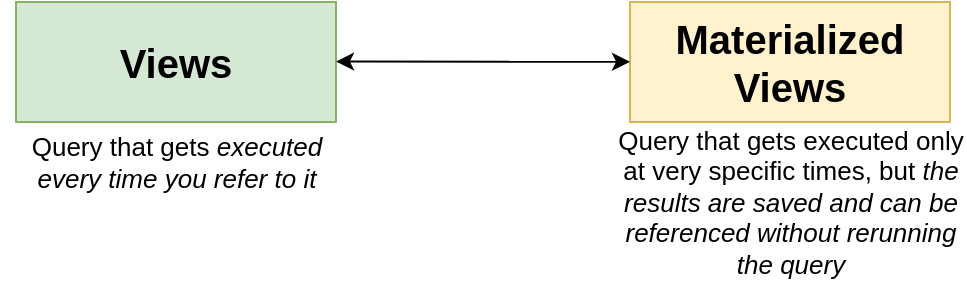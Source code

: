 <mxfile version="13.3.7" type="device" pages="6"><diagram name="05 - what" id="6rGc1XS0m3XPnQZflomw"><mxGraphModel dx="501" dy="309" grid="1" gridSize="10" guides="1" tooltips="1" connect="1" arrows="1" fold="1" page="1" pageScale="1" pageWidth="1920" pageHeight="1200" math="0" shadow="0"><root><mxCell id="991VbimX97EzqU-hMIXf-0"/><mxCell id="991VbimX97EzqU-hMIXf-1" parent="991VbimX97EzqU-hMIXf-0"/><mxCell id="991VbimX97EzqU-hMIXf-4" value="&lt;b style=&quot;font-size: 20px;&quot;&gt;Views&lt;/b&gt;" style="rounded=0;whiteSpace=wrap;html=1;fontSize=20;fillColor=#d5e8d4;strokeColor=#82b366;" vertex="1" parent="991VbimX97EzqU-hMIXf-1"><mxGeometry x="540" y="450" width="160" height="60" as="geometry"/></mxCell><mxCell id="991VbimX97EzqU-hMIXf-5" value="&lt;b style=&quot;font-size: 20px;&quot;&gt;Materialized Views&lt;/b&gt;" style="rounded=0;whiteSpace=wrap;html=1;fontSize=20;fillColor=#fff2cc;strokeColor=#d6b656;" vertex="1" parent="991VbimX97EzqU-hMIXf-1"><mxGeometry x="847" y="450" width="160" height="60" as="geometry"/></mxCell><mxCell id="991VbimX97EzqU-hMIXf-7" value="" style="endArrow=classic;startArrow=classic;html=1;strokeWidth=1;fontSize=16;" edge="1" parent="991VbimX97EzqU-hMIXf-1" target="991VbimX97EzqU-hMIXf-5"><mxGeometry width="50" height="50" relative="1" as="geometry"><mxPoint x="700" y="479.76" as="sourcePoint"/><mxPoint x="790" y="479.76" as="targetPoint"/></mxGeometry></mxCell><mxCell id="991VbimX97EzqU-hMIXf-14" value="Query that gets &lt;i&gt;executed every time you refer to it&lt;/i&gt;" style="text;html=1;strokeColor=none;fillColor=none;align=center;verticalAlign=middle;whiteSpace=wrap;rounded=0;fontSize=13;fontStyle=0" vertex="1" parent="991VbimX97EzqU-hMIXf-1"><mxGeometry x="532.5" y="510" width="175" height="40" as="geometry"/></mxCell><mxCell id="991VbimX97EzqU-hMIXf-15" value="Query that gets executed only at very specific times, but&amp;nbsp;&lt;i&gt;the results are saved and can be referenced without rerunning the query&lt;/i&gt;" style="text;html=1;strokeColor=none;fillColor=none;align=center;verticalAlign=middle;whiteSpace=wrap;rounded=0;fontSize=13;" vertex="1" parent="991VbimX97EzqU-hMIXf-1"><mxGeometry x="839.5" y="530" width="175" height="40" as="geometry"/></mxCell></root></mxGraphModel></diagram><diagram id="PIqyjk14w6w0gLV47laI" name="04 - mat"><mxGraphModel dx="601" dy="370" grid="1" gridSize="10" guides="1" tooltips="1" connect="1" arrows="1" fold="1" page="1" pageScale="1" pageWidth="1920" pageHeight="1200" math="0" shadow="0"><root><mxCell id="QwetkbCotk0zrpTtGPu2-0"/><mxCell id="QwetkbCotk0zrpTtGPu2-1" parent="QwetkbCotk0zrpTtGPu2-0"/><mxCell id="QwetkbCotk0zrpTtGPu2-2" value="&lt;b&gt;Simple&lt;/b&gt; Common Table Expression" style="rounded=0;whiteSpace=wrap;html=1;fontSize=16;fillColor=#d5e8d4;strokeColor=#82b366;" vertex="1" parent="QwetkbCotk0zrpTtGPu2-1"><mxGeometry x="540" y="270" width="160" height="60" as="geometry"/></mxCell><mxCell id="QwetkbCotk0zrpTtGPu2-4" value="&lt;b&gt;Recursive&lt;/b&gt; Common Table Expression" style="rounded=0;whiteSpace=wrap;html=1;fontSize=16;fillColor=#fff2cc;strokeColor=#d6b656;" vertex="1" parent="QwetkbCotk0zrpTtGPu2-1"><mxGeometry x="890" y="270" width="160" height="60" as="geometry"/></mxCell><mxCell id="QwetkbCotk0zrpTtGPu2-5" value="&lt;b&gt;Views&lt;/b&gt;" style="rounded=0;whiteSpace=wrap;html=1;fontSize=16;fillColor=#d5e8d4;strokeColor=#82b366;" vertex="1" parent="QwetkbCotk0zrpTtGPu2-1"><mxGeometry x="540" y="450" width="160" height="60" as="geometry"/></mxCell><mxCell id="QwetkbCotk0zrpTtGPu2-6" value="&lt;b&gt;Materialized Views&lt;/b&gt;" style="rounded=0;whiteSpace=wrap;html=1;fontSize=16;fillColor=#fff2cc;strokeColor=#d6b656;" vertex="1" parent="QwetkbCotk0zrpTtGPu2-1"><mxGeometry x="890" y="450" width="160" height="60" as="geometry"/></mxCell><mxCell id="QwetkbCotk0zrpTtGPu2-7" value="" style="endArrow=classic;startArrow=classic;html=1;strokeWidth=1;fontSize=16;entryX=0;entryY=0.5;entryDx=0;entryDy=0;" edge="1" parent="QwetkbCotk0zrpTtGPu2-1" target="QwetkbCotk0zrpTtGPu2-4"><mxGeometry width="50" height="50" relative="1" as="geometry"><mxPoint x="700" y="300" as="sourcePoint"/><mxPoint x="750" y="250" as="targetPoint"/></mxGeometry></mxCell><mxCell id="QwetkbCotk0zrpTtGPu2-8" value="" style="endArrow=classic;startArrow=classic;html=1;strokeWidth=1;fontSize=16;" edge="1" parent="QwetkbCotk0zrpTtGPu2-1" target="QwetkbCotk0zrpTtGPu2-6"><mxGeometry width="50" height="50" relative="1" as="geometry"><mxPoint x="700" y="479.76" as="sourcePoint"/><mxPoint x="790" y="479.76" as="targetPoint"/></mxGeometry></mxCell><mxCell id="QwetkbCotk0zrpTtGPu2-9" value="" style="shape=curlyBracket;whiteSpace=wrap;html=1;rounded=1;fontSize=16;rotation=-90;" vertex="1" parent="QwetkbCotk0zrpTtGPu2-1"><mxGeometry x="610" y="266" width="20" height="160" as="geometry"/></mxCell><mxCell id="QwetkbCotk0zrpTtGPu2-10" value="" style="shape=curlyBracket;whiteSpace=wrap;html=1;rounded=1;fontSize=16;rotation=90;" vertex="1" parent="QwetkbCotk0zrpTtGPu2-1"><mxGeometry x="610" y="356" width="20" height="160" as="geometry"/></mxCell><mxCell id="QwetkbCotk0zrpTtGPu2-11" value="Convenience tools" style="text;html=1;strokeColor=none;fillColor=none;align=center;verticalAlign=middle;whiteSpace=wrap;rounded=0;fontSize=16;fontStyle=2" vertex="1" parent="QwetkbCotk0zrpTtGPu2-1"><mxGeometry x="600" y="380" width="40" height="20" as="geometry"/></mxCell><mxCell id="QwetkbCotk0zrpTtGPu2-12" value="" style="shape=curlyBracket;whiteSpace=wrap;html=1;rounded=1;fontSize=16;rotation=-90;" vertex="1" parent="QwetkbCotk0zrpTtGPu2-1"><mxGeometry x="960" y="266" width="20" height="160" as="geometry"/></mxCell><mxCell id="QwetkbCotk0zrpTtGPu2-13" value="" style="shape=curlyBracket;whiteSpace=wrap;html=1;rounded=1;fontSize=16;rotation=90;" vertex="1" parent="QwetkbCotk0zrpTtGPu2-1"><mxGeometry x="960" y="356" width="20" height="160" as="geometry"/></mxCell><mxCell id="QwetkbCotk0zrpTtGPu2-14" value="Add major functionality" style="text;html=1;strokeColor=none;fillColor=none;align=center;verticalAlign=middle;whiteSpace=wrap;rounded=0;fontSize=16;fontStyle=2" vertex="1" parent="QwetkbCotk0zrpTtGPu2-1"><mxGeometry x="950" y="380" width="40" height="20" as="geometry"/></mxCell></root></mxGraphModel></diagram><diagram id="vEDC6gLLOE0AXonpR-Cg" name="01 - q"><mxGraphModel dx="715" dy="441" grid="1" gridSize="10" guides="1" tooltips="1" connect="1" arrows="1" fold="1" page="1" pageScale="1" pageWidth="1920" pageHeight="1200" math="0" shadow="0"><root><mxCell id="0"/><mxCell id="1" parent="0"/><mxCell id="kAnjlkn9fZ4eluC3u-aq-1" value="Instagram" style="rounded=0;whiteSpace=wrap;html=1;fillColor=#d5e8d4;strokeColor=#82b366;fontStyle=1;fontSize=14;" vertex="1" parent="1"><mxGeometry x="510" y="250" width="600" height="30" as="geometry"/></mxCell><mxCell id="kAnjlkn9fZ4eluC3u-aq-2" value="" style="rounded=0;whiteSpace=wrap;html=1;fillColor=#d5e8d4;strokeColor=#82b366;fontStyle=1" vertex="1" parent="1"><mxGeometry x="510" y="280" width="600" height="190" as="geometry"/></mxCell><mxCell id="kAnjlkn9fZ4eluC3u-aq-3" value="posts" style="rounded=0;whiteSpace=wrap;html=1;fontSize=12;fillColor=#ffe6cc;strokeColor=#d79b00;fontStyle=1" vertex="1" parent="1"><mxGeometry x="520" y="290" width="170" height="20" as="geometry"/></mxCell><mxCell id="kAnjlkn9fZ4eluC3u-aq-4" value="likes" style="rounded=0;whiteSpace=wrap;html=1;fontSize=12;fillColor=#ffe6cc;strokeColor=#d79b00;fontStyle=1" vertex="1" parent="1"><mxGeometry x="722.5" y="290" width="170" height="20" as="geometry"/></mxCell><mxCell id="kAnjlkn9fZ4eluC3u-aq-5" value="comments" style="rounded=0;whiteSpace=wrap;html=1;fontSize=12;fillColor=#ffe6cc;strokeColor=#d79b00;fontStyle=1" vertex="1" parent="1"><mxGeometry x="930" y="290" width="170" height="20" as="geometry"/></mxCell><mxCell id="kAnjlkn9fZ4eluC3u-aq-7" value="post_id" style="rounded=0;whiteSpace=wrap;html=1;fontSize=10;fillColor=#f5f5f5;strokeColor=#666666;fontColor=#333333;fontStyle=2" vertex="1" parent="1"><mxGeometry x="722.5" y="310" width="85" height="20" as="geometry"/></mxCell><mxCell id="kAnjlkn9fZ4eluC3u-aq-8" value="comment_id" style="rounded=0;whiteSpace=wrap;html=1;fontSize=10;fillColor=#f5f5f5;strokeColor=#666666;fontColor=#333333;fontStyle=2" vertex="1" parent="1"><mxGeometry x="807.5" y="310" width="85" height="20" as="geometry"/></mxCell><mxCell id="kAnjlkn9fZ4eluC3u-aq-9" value="id" style="rounded=0;whiteSpace=wrap;html=1;fontSize=10;fillColor=#f5f5f5;strokeColor=#666666;fontColor=#333333;fontStyle=2" vertex="1" parent="1"><mxGeometry x="930" y="310" width="50" height="20" as="geometry"/></mxCell><mxCell id="kAnjlkn9fZ4eluC3u-aq-10" value="created_at" style="rounded=0;whiteSpace=wrap;html=1;fontSize=10;fillColor=#f5f5f5;strokeColor=#666666;fontColor=#333333;fontStyle=2" vertex="1" parent="1"><mxGeometry x="980" y="310" width="120" height="20" as="geometry"/></mxCell><mxCell id="kAnjlkn9fZ4eluC3u-aq-11" value="id" style="rounded=0;whiteSpace=wrap;html=1;fontSize=10;fillColor=#f5f5f5;strokeColor=#666666;fontColor=#333333;fontStyle=2" vertex="1" parent="1"><mxGeometry x="640" y="310" width="50" height="20" as="geometry"/></mxCell><mxCell id="kAnjlkn9fZ4eluC3u-aq-12" value="created_at" style="rounded=0;whiteSpace=wrap;html=1;fontSize=10;fillColor=#f5f5f5;strokeColor=#666666;fontColor=#333333;fontStyle=2" vertex="1" parent="1"><mxGeometry x="520" y="310" width="120" height="20" as="geometry"/></mxCell><mxCell id="kAnjlkn9fZ4eluC3u-aq-15" value="2" style="rounded=0;whiteSpace=wrap;html=1;fontSize=12;fontStyle=0" vertex="1" parent="1"><mxGeometry x="722.5" y="330" width="85" height="20" as="geometry"/></mxCell><mxCell id="kAnjlkn9fZ4eluC3u-aq-16" value="null" style="rounded=0;whiteSpace=wrap;html=1;fontSize=12;fontStyle=2" vertex="1" parent="1"><mxGeometry x="807.5" y="330" width="85" height="20" as="geometry"/></mxCell><mxCell id="kAnjlkn9fZ4eluC3u-aq-17" value="2" style="rounded=0;whiteSpace=wrap;html=1;fontSize=12;fontStyle=0" vertex="1" parent="1"><mxGeometry x="930" y="350" width="50" height="20" as="geometry"/></mxCell><mxCell id="kAnjlkn9fZ4eluC3u-aq-18" value="2010-01-09" style="rounded=0;whiteSpace=wrap;html=1;fontSize=12;fontStyle=0" vertex="1" parent="1"><mxGeometry x="980" y="350" width="120" height="20" as="geometry"/></mxCell><mxCell id="kAnjlkn9fZ4eluC3u-aq-19" value="1" style="rounded=0;whiteSpace=wrap;html=1;fontSize=12;fontStyle=0" vertex="1" parent="1"><mxGeometry x="640" y="330" width="50" height="20" as="geometry"/></mxCell><mxCell id="kAnjlkn9fZ4eluC3u-aq-20" value="2010-01-01" style="rounded=0;whiteSpace=wrap;html=1;fontSize=12;fontStyle=0" vertex="1" parent="1"><mxGeometry x="520" y="330" width="120" height="20" as="geometry"/></mxCell><mxCell id="kAnjlkn9fZ4eluC3u-aq-21" value="null" style="rounded=0;whiteSpace=wrap;html=1;fontSize=12;fontStyle=2" vertex="1" parent="1"><mxGeometry x="722.5" y="350" width="85" height="20" as="geometry"/></mxCell><mxCell id="kAnjlkn9fZ4eluC3u-aq-22" value="3" style="rounded=0;whiteSpace=wrap;html=1;fontSize=12;fontStyle=0" vertex="1" parent="1"><mxGeometry x="807.5" y="350" width="85" height="20" as="geometry"/></mxCell><mxCell id="kAnjlkn9fZ4eluC3u-aq-23" value="null" style="rounded=0;whiteSpace=wrap;html=1;fontSize=12;fontStyle=2" vertex="1" parent="1"><mxGeometry x="722.5" y="370" width="85" height="20" as="geometry"/></mxCell><mxCell id="kAnjlkn9fZ4eluC3u-aq-24" value="2" style="rounded=0;whiteSpace=wrap;html=1;fontSize=12;fontStyle=0" vertex="1" parent="1"><mxGeometry x="807.5" y="370" width="85" height="20" as="geometry"/></mxCell><mxCell id="kAnjlkn9fZ4eluC3u-aq-25" value="2" style="rounded=0;whiteSpace=wrap;html=1;fontSize=12;fontStyle=0" vertex="1" parent="1"><mxGeometry x="722.5" y="390" width="85" height="20" as="geometry"/></mxCell><mxCell id="kAnjlkn9fZ4eluC3u-aq-26" value="null" style="rounded=0;whiteSpace=wrap;html=1;fontSize=12;fontStyle=2" vertex="1" parent="1"><mxGeometry x="807.5" y="390" width="85" height="20" as="geometry"/></mxCell><mxCell id="kAnjlkn9fZ4eluC3u-aq-27" value="2" style="rounded=0;whiteSpace=wrap;html=1;fontSize=12;fontStyle=0" vertex="1" parent="1"><mxGeometry x="722.5" y="410" width="85" height="20" as="geometry"/></mxCell><mxCell id="kAnjlkn9fZ4eluC3u-aq-28" value="null" style="rounded=0;whiteSpace=wrap;html=1;fontSize=12;fontStyle=2" vertex="1" parent="1"><mxGeometry x="807.5" y="410" width="85" height="20" as="geometry"/></mxCell><mxCell id="kAnjlkn9fZ4eluC3u-aq-29" value="null" style="rounded=0;whiteSpace=wrap;html=1;fontSize=12;fontStyle=2" vertex="1" parent="1"><mxGeometry x="722.5" y="430" width="85" height="20" as="geometry"/></mxCell><mxCell id="kAnjlkn9fZ4eluC3u-aq-30" value="1" style="rounded=0;whiteSpace=wrap;html=1;fontSize=12;fontStyle=0" vertex="1" parent="1"><mxGeometry x="807.5" y="430" width="85" height="20" as="geometry"/></mxCell><mxCell id="kAnjlkn9fZ4eluC3u-aq-31" value="1" style="rounded=0;whiteSpace=wrap;html=1;fontSize=12;fontStyle=0" vertex="1" parent="1"><mxGeometry x="930" y="330" width="50" height="20" as="geometry"/></mxCell><mxCell id="kAnjlkn9fZ4eluC3u-aq-32" value="2010-01-03" style="rounded=0;whiteSpace=wrap;html=1;fontSize=12;fontStyle=0" vertex="1" parent="1"><mxGeometry x="980" y="330" width="120" height="20" as="geometry"/></mxCell><mxCell id="kAnjlkn9fZ4eluC3u-aq-33" value="3" style="rounded=0;whiteSpace=wrap;html=1;fontSize=12;fontStyle=0" vertex="1" parent="1"><mxGeometry x="930" y="370" width="50" height="20" as="geometry"/></mxCell><mxCell id="kAnjlkn9fZ4eluC3u-aq-34" value="2010-01-010" style="rounded=0;whiteSpace=wrap;html=1;fontSize=12;fontStyle=0" vertex="1" parent="1"><mxGeometry x="980" y="370" width="120" height="20" as="geometry"/></mxCell><mxCell id="kAnjlkn9fZ4eluC3u-aq-35" value="2" style="rounded=0;whiteSpace=wrap;html=1;fontSize=12;fontStyle=0" vertex="1" parent="1"><mxGeometry x="640" y="350" width="50" height="20" as="geometry"/></mxCell><mxCell id="kAnjlkn9fZ4eluC3u-aq-36" value="2010-01-04" style="rounded=0;whiteSpace=wrap;html=1;fontSize=12;fontStyle=0" vertex="1" parent="1"><mxGeometry x="520" y="350" width="120" height="20" as="geometry"/></mxCell><mxCell id="kAnjlkn9fZ4eluC3u-aq-37" value="3" style="rounded=0;whiteSpace=wrap;html=1;fontSize=12;fontStyle=0" vertex="1" parent="1"><mxGeometry x="640" y="370" width="50" height="20" as="geometry"/></mxCell><mxCell id="kAnjlkn9fZ4eluC3u-aq-38" value="2010-01-06" style="rounded=0;whiteSpace=wrap;html=1;fontSize=12;fontStyle=0" vertex="1" parent="1"><mxGeometry x="520" y="370" width="120" height="20" as="geometry"/></mxCell><mxCell id="kAnjlkn9fZ4eluC3u-aq-39" value="For each week, show the number of likes that posts and comments received. Use the post and comment created_at date, not when the like was received" style="rounded=0;whiteSpace=wrap;html=1;fontSize=16;fillColor=#f8cecc;strokeColor=#b85450;" vertex="1" parent="1"><mxGeometry x="608.93" y="490" width="397.13" height="100" as="geometry"/></mxCell></root></mxGraphModel></diagram><diagram name="02 - q" id="6vJZ6_Z4xgqjIQQmpqw5"><mxGraphModel dx="715" dy="441" grid="1" gridSize="10" guides="1" tooltips="1" connect="1" arrows="1" fold="1" page="1" pageScale="1" pageWidth="1920" pageHeight="1200" math="0" shadow="0"><root><mxCell id="TkueX2Te2tsOy_7Pr6o2-0"/><mxCell id="TkueX2Te2tsOy_7Pr6o2-1" parent="TkueX2Te2tsOy_7Pr6o2-0"/><mxCell id="TkueX2Te2tsOy_7Pr6o2-2" value="Instagram" style="rounded=0;whiteSpace=wrap;html=1;fillColor=#d5e8d4;strokeColor=#82b366;fontStyle=1;fontSize=14;" vertex="1" parent="TkueX2Te2tsOy_7Pr6o2-1"><mxGeometry x="510" y="250" width="600" height="30" as="geometry"/></mxCell><mxCell id="TkueX2Te2tsOy_7Pr6o2-3" value="" style="rounded=0;whiteSpace=wrap;html=1;fillColor=#d5e8d4;strokeColor=#82b366;fontStyle=1" vertex="1" parent="TkueX2Te2tsOy_7Pr6o2-1"><mxGeometry x="510" y="280" width="600" height="190" as="geometry"/></mxCell><mxCell id="TkueX2Te2tsOy_7Pr6o2-4" value="posts" style="rounded=0;whiteSpace=wrap;html=1;fontSize=12;fillColor=#ffe6cc;strokeColor=#d79b00;fontStyle=1" vertex="1" parent="TkueX2Te2tsOy_7Pr6o2-1"><mxGeometry x="520" y="290" width="170" height="20" as="geometry"/></mxCell><mxCell id="TkueX2Te2tsOy_7Pr6o2-5" value="likes" style="rounded=0;whiteSpace=wrap;html=1;fontSize=12;fillColor=#ffe6cc;strokeColor=#d79b00;fontStyle=1" vertex="1" parent="TkueX2Te2tsOy_7Pr6o2-1"><mxGeometry x="722.5" y="290" width="170" height="20" as="geometry"/></mxCell><mxCell id="TkueX2Te2tsOy_7Pr6o2-6" value="comments" style="rounded=0;whiteSpace=wrap;html=1;fontSize=12;fillColor=#ffe6cc;strokeColor=#d79b00;fontStyle=1" vertex="1" parent="TkueX2Te2tsOy_7Pr6o2-1"><mxGeometry x="930" y="290" width="170" height="20" as="geometry"/></mxCell><mxCell id="TkueX2Te2tsOy_7Pr6o2-7" value="post_id" style="rounded=0;whiteSpace=wrap;html=1;fontSize=10;fillColor=#f5f5f5;strokeColor=#666666;fontColor=#333333;fontStyle=2" vertex="1" parent="TkueX2Te2tsOy_7Pr6o2-1"><mxGeometry x="722.5" y="310" width="85" height="20" as="geometry"/></mxCell><mxCell id="TkueX2Te2tsOy_7Pr6o2-8" value="comment_id" style="rounded=0;whiteSpace=wrap;html=1;fontSize=10;fillColor=#f5f5f5;strokeColor=#666666;fontColor=#333333;fontStyle=2" vertex="1" parent="TkueX2Te2tsOy_7Pr6o2-1"><mxGeometry x="807.5" y="310" width="85" height="20" as="geometry"/></mxCell><mxCell id="TkueX2Te2tsOy_7Pr6o2-9" value="id" style="rounded=0;whiteSpace=wrap;html=1;fontSize=10;fillColor=#f5f5f5;strokeColor=#666666;fontColor=#333333;fontStyle=2" vertex="1" parent="TkueX2Te2tsOy_7Pr6o2-1"><mxGeometry x="930" y="310" width="50" height="20" as="geometry"/></mxCell><mxCell id="TkueX2Te2tsOy_7Pr6o2-10" value="created_at" style="rounded=0;whiteSpace=wrap;html=1;fontSize=10;fillColor=#f5f5f5;strokeColor=#666666;fontColor=#333333;fontStyle=2" vertex="1" parent="TkueX2Te2tsOy_7Pr6o2-1"><mxGeometry x="980" y="310" width="120" height="20" as="geometry"/></mxCell><mxCell id="TkueX2Te2tsOy_7Pr6o2-11" value="id" style="rounded=0;whiteSpace=wrap;html=1;fontSize=10;fillColor=#f5f5f5;strokeColor=#666666;fontColor=#333333;fontStyle=2" vertex="1" parent="TkueX2Te2tsOy_7Pr6o2-1"><mxGeometry x="640" y="310" width="50" height="20" as="geometry"/></mxCell><mxCell id="TkueX2Te2tsOy_7Pr6o2-12" value="created_at" style="rounded=0;whiteSpace=wrap;html=1;fontSize=10;fillColor=#f5f5f5;strokeColor=#666666;fontColor=#333333;fontStyle=2" vertex="1" parent="TkueX2Te2tsOy_7Pr6o2-1"><mxGeometry x="520" y="310" width="120" height="20" as="geometry"/></mxCell><mxCell id="TkueX2Te2tsOy_7Pr6o2-13" value="2" style="rounded=0;whiteSpace=wrap;html=1;fontSize=12;fontStyle=0" vertex="1" parent="TkueX2Te2tsOy_7Pr6o2-1"><mxGeometry x="722.5" y="330" width="85" height="20" as="geometry"/></mxCell><mxCell id="TkueX2Te2tsOy_7Pr6o2-14" value="null" style="rounded=0;whiteSpace=wrap;html=1;fontSize=12;fontStyle=2" vertex="1" parent="TkueX2Te2tsOy_7Pr6o2-1"><mxGeometry x="807.5" y="330" width="85" height="20" as="geometry"/></mxCell><mxCell id="TkueX2Te2tsOy_7Pr6o2-15" value="2" style="rounded=0;whiteSpace=wrap;html=1;fontSize=12;fontStyle=0" vertex="1" parent="TkueX2Te2tsOy_7Pr6o2-1"><mxGeometry x="930" y="350" width="50" height="20" as="geometry"/></mxCell><mxCell id="TkueX2Te2tsOy_7Pr6o2-16" value="2010-01-09" style="rounded=0;whiteSpace=wrap;html=1;fontSize=12;fontStyle=0" vertex="1" parent="TkueX2Te2tsOy_7Pr6o2-1"><mxGeometry x="980" y="350" width="120" height="20" as="geometry"/></mxCell><mxCell id="TkueX2Te2tsOy_7Pr6o2-17" value="1" style="rounded=0;whiteSpace=wrap;html=1;fontSize=12;fontStyle=0" vertex="1" parent="TkueX2Te2tsOy_7Pr6o2-1"><mxGeometry x="640" y="330" width="50" height="20" as="geometry"/></mxCell><mxCell id="TkueX2Te2tsOy_7Pr6o2-18" value="2010-01-01" style="rounded=0;whiteSpace=wrap;html=1;fontSize=12;fontStyle=0" vertex="1" parent="TkueX2Te2tsOy_7Pr6o2-1"><mxGeometry x="520" y="330" width="120" height="20" as="geometry"/></mxCell><mxCell id="TkueX2Te2tsOy_7Pr6o2-19" value="null" style="rounded=0;whiteSpace=wrap;html=1;fontSize=12;fontStyle=2" vertex="1" parent="TkueX2Te2tsOy_7Pr6o2-1"><mxGeometry x="722.5" y="350" width="85" height="20" as="geometry"/></mxCell><mxCell id="TkueX2Te2tsOy_7Pr6o2-20" value="3" style="rounded=0;whiteSpace=wrap;html=1;fontSize=12;fontStyle=0" vertex="1" parent="TkueX2Te2tsOy_7Pr6o2-1"><mxGeometry x="807.5" y="350" width="85" height="20" as="geometry"/></mxCell><mxCell id="TkueX2Te2tsOy_7Pr6o2-21" value="null" style="rounded=0;whiteSpace=wrap;html=1;fontSize=12;fontStyle=2" vertex="1" parent="TkueX2Te2tsOy_7Pr6o2-1"><mxGeometry x="722.5" y="370" width="85" height="20" as="geometry"/></mxCell><mxCell id="TkueX2Te2tsOy_7Pr6o2-22" value="2" style="rounded=0;whiteSpace=wrap;html=1;fontSize=12;fontStyle=0" vertex="1" parent="TkueX2Te2tsOy_7Pr6o2-1"><mxGeometry x="807.5" y="370" width="85" height="20" as="geometry"/></mxCell><mxCell id="TkueX2Te2tsOy_7Pr6o2-23" value="2" style="rounded=0;whiteSpace=wrap;html=1;fontSize=12;fontStyle=0" vertex="1" parent="TkueX2Te2tsOy_7Pr6o2-1"><mxGeometry x="722.5" y="390" width="85" height="20" as="geometry"/></mxCell><mxCell id="TkueX2Te2tsOy_7Pr6o2-24" value="null" style="rounded=0;whiteSpace=wrap;html=1;fontSize=12;fontStyle=2" vertex="1" parent="TkueX2Te2tsOy_7Pr6o2-1"><mxGeometry x="807.5" y="390" width="85" height="20" as="geometry"/></mxCell><mxCell id="TkueX2Te2tsOy_7Pr6o2-25" value="2" style="rounded=0;whiteSpace=wrap;html=1;fontSize=12;fontStyle=0" vertex="1" parent="TkueX2Te2tsOy_7Pr6o2-1"><mxGeometry x="722.5" y="410" width="85" height="20" as="geometry"/></mxCell><mxCell id="TkueX2Te2tsOy_7Pr6o2-26" value="null" style="rounded=0;whiteSpace=wrap;html=1;fontSize=12;fontStyle=2" vertex="1" parent="TkueX2Te2tsOy_7Pr6o2-1"><mxGeometry x="807.5" y="410" width="85" height="20" as="geometry"/></mxCell><mxCell id="TkueX2Te2tsOy_7Pr6o2-27" value="null" style="rounded=0;whiteSpace=wrap;html=1;fontSize=12;fontStyle=2" vertex="1" parent="TkueX2Te2tsOy_7Pr6o2-1"><mxGeometry x="722.5" y="430" width="85" height="20" as="geometry"/></mxCell><mxCell id="TkueX2Te2tsOy_7Pr6o2-28" value="1" style="rounded=0;whiteSpace=wrap;html=1;fontSize=12;fontStyle=0" vertex="1" parent="TkueX2Te2tsOy_7Pr6o2-1"><mxGeometry x="807.5" y="430" width="85" height="20" as="geometry"/></mxCell><mxCell id="TkueX2Te2tsOy_7Pr6o2-29" value="1" style="rounded=0;whiteSpace=wrap;html=1;fontSize=12;fontStyle=0" vertex="1" parent="TkueX2Te2tsOy_7Pr6o2-1"><mxGeometry x="930" y="330" width="50" height="20" as="geometry"/></mxCell><mxCell id="TkueX2Te2tsOy_7Pr6o2-30" value="2010-01-03" style="rounded=0;whiteSpace=wrap;html=1;fontSize=12;fontStyle=0" vertex="1" parent="TkueX2Te2tsOy_7Pr6o2-1"><mxGeometry x="980" y="330" width="120" height="20" as="geometry"/></mxCell><mxCell id="TkueX2Te2tsOy_7Pr6o2-31" value="3" style="rounded=0;whiteSpace=wrap;html=1;fontSize=12;fontStyle=0" vertex="1" parent="TkueX2Te2tsOy_7Pr6o2-1"><mxGeometry x="930" y="370" width="50" height="20" as="geometry"/></mxCell><mxCell id="TkueX2Te2tsOy_7Pr6o2-32" value="2010-01-010" style="rounded=0;whiteSpace=wrap;html=1;fontSize=12;fontStyle=0" vertex="1" parent="TkueX2Te2tsOy_7Pr6o2-1"><mxGeometry x="980" y="370" width="120" height="20" as="geometry"/></mxCell><mxCell id="TkueX2Te2tsOy_7Pr6o2-33" value="2" style="rounded=0;whiteSpace=wrap;html=1;fontSize=12;fontStyle=0" vertex="1" parent="TkueX2Te2tsOy_7Pr6o2-1"><mxGeometry x="640" y="350" width="50" height="20" as="geometry"/></mxCell><mxCell id="TkueX2Te2tsOy_7Pr6o2-34" value="2010-01-04" style="rounded=0;whiteSpace=wrap;html=1;fontSize=12;fontStyle=0" vertex="1" parent="TkueX2Te2tsOy_7Pr6o2-1"><mxGeometry x="520" y="350" width="120" height="20" as="geometry"/></mxCell><mxCell id="TkueX2Te2tsOy_7Pr6o2-35" value="3" style="rounded=0;whiteSpace=wrap;html=1;fontSize=12;fontStyle=0" vertex="1" parent="TkueX2Te2tsOy_7Pr6o2-1"><mxGeometry x="640" y="370" width="50" height="20" as="geometry"/></mxCell><mxCell id="TkueX2Te2tsOy_7Pr6o2-36" value="2010-01-06" style="rounded=0;whiteSpace=wrap;html=1;fontSize=12;fontStyle=0" vertex="1" parent="TkueX2Te2tsOy_7Pr6o2-1"><mxGeometry x="520" y="370" width="120" height="20" as="geometry"/></mxCell><mxCell id="TkueX2Te2tsOy_7Pr6o2-37" value="For each week, show the number of likes that posts and comments received. Use the post and comment created_at date, not when the like was received" style="rounded=0;whiteSpace=wrap;html=1;fontSize=16;fillColor=#f8cecc;strokeColor=#b85450;" vertex="1" parent="TkueX2Te2tsOy_7Pr6o2-1"><mxGeometry x="611.44" y="170" width="397.13" height="70" as="geometry"/></mxCell><mxCell id="TkueX2Te2tsOy_7Pr6o2-38" value="" style="endArrow=none;html=1;fontSize=16;strokeWidth=5;" edge="1" parent="TkueX2Te2tsOy_7Pr6o2-1"><mxGeometry width="50" height="50" relative="1" as="geometry"><mxPoint x="609.44" y="587" as="sourcePoint"/><mxPoint x="609.44" y="497" as="targetPoint"/></mxGeometry></mxCell><mxCell id="TkueX2Te2tsOy_7Pr6o2-39" value="" style="endArrow=classic;html=1;fontSize=16;strokeWidth=5;" edge="1" parent="TkueX2Te2tsOy_7Pr6o2-1"><mxGeometry width="50" height="50" relative="1" as="geometry"><mxPoint x="610" y="540" as="sourcePoint"/><mxPoint x="970" y="540" as="targetPoint"/></mxGeometry></mxCell><mxCell id="TkueX2Te2tsOy_7Pr6o2-40" value="" style="endArrow=none;dashed=1;html=1;dashPattern=1 3;strokeWidth=2;fontSize=16;" edge="1" parent="TkueX2Te2tsOy_7Pr6o2-1"><mxGeometry width="50" height="50" relative="1" as="geometry"><mxPoint x="780" y="580" as="sourcePoint"/><mxPoint x="780" y="510" as="targetPoint"/></mxGeometry></mxCell><mxCell id="TkueX2Te2tsOy_7Pr6o2-41" value="2010-01-01" style="text;html=1;strokeColor=none;fillColor=none;align=center;verticalAlign=middle;whiteSpace=wrap;rounded=0;fontSize=16;" vertex="1" parent="TkueX2Te2tsOy_7Pr6o2-1"><mxGeometry x="540" y="590" width="90" height="20" as="geometry"/></mxCell><mxCell id="GlMyiJUqe4xQS202eeOI-0" value="2010-01-08" style="text;html=1;strokeColor=none;fillColor=none;align=center;verticalAlign=middle;whiteSpace=wrap;rounded=0;fontSize=16;" vertex="1" parent="TkueX2Te2tsOy_7Pr6o2-1"><mxGeometry x="750" y="590" width="90" height="20" as="geometry"/></mxCell><mxCell id="GlMyiJUqe4xQS202eeOI-1" value="1" style="rounded=0;whiteSpace=wrap;html=1;fontSize=12;fontStyle=0" vertex="1" parent="TkueX2Te2tsOy_7Pr6o2-1"><mxGeometry x="620" y="510" width="50" height="20" as="geometry"/></mxCell><mxCell id="GlMyiJUqe4xQS202eeOI-2" value="2" style="rounded=0;whiteSpace=wrap;html=1;fontSize=12;fontStyle=0" vertex="1" parent="TkueX2Te2tsOy_7Pr6o2-1"><mxGeometry x="670" y="510" width="50" height="20" as="geometry"/></mxCell><mxCell id="GlMyiJUqe4xQS202eeOI-3" value="3" style="rounded=0;whiteSpace=wrap;html=1;fontSize=12;fontStyle=0" vertex="1" parent="TkueX2Te2tsOy_7Pr6o2-1"><mxGeometry x="720" y="510" width="50" height="20" as="geometry"/></mxCell><mxCell id="GlMyiJUqe4xQS202eeOI-4" value="1" style="rounded=0;whiteSpace=wrap;html=1;fontSize=12;fontStyle=0" vertex="1" parent="TkueX2Te2tsOy_7Pr6o2-1"><mxGeometry x="670" y="550" width="50" height="20" as="geometry"/></mxCell><mxCell id="GlMyiJUqe4xQS202eeOI-5" value="2" style="rounded=0;whiteSpace=wrap;html=1;fontSize=12;fontStyle=0" vertex="1" parent="TkueX2Te2tsOy_7Pr6o2-1"><mxGeometry x="825" y="550" width="50" height="20" as="geometry"/></mxCell><mxCell id="GlMyiJUqe4xQS202eeOI-6" value="3" style="rounded=0;whiteSpace=wrap;html=1;fontSize=12;fontStyle=0" vertex="1" parent="TkueX2Te2tsOy_7Pr6o2-1"><mxGeometry x="875" y="550" width="50" height="20" as="geometry"/></mxCell><mxCell id="GlMyiJUqe4xQS202eeOI-7" value="likes" style="rounded=0;whiteSpace=wrap;html=1;fontSize=12;fillColor=#ffe6cc;strokeColor=#d79b00;fontStyle=1" vertex="1" parent="TkueX2Te2tsOy_7Pr6o2-1"><mxGeometry x="670" y="490" width="50" height="20" as="geometry"/></mxCell><mxCell id="GlMyiJUqe4xQS202eeOI-8" value="likes" style="rounded=0;whiteSpace=wrap;html=1;fontSize=12;fillColor=#ffe6cc;strokeColor=#d79b00;fontStyle=1" vertex="1" parent="TkueX2Te2tsOy_7Pr6o2-1"><mxGeometry x="875" y="570" width="50" height="20" as="geometry"/></mxCell><mxCell id="GlMyiJUqe4xQS202eeOI-9" value="likes" style="rounded=0;whiteSpace=wrap;html=1;fontSize=12;fillColor=#ffe6cc;strokeColor=#d79b00;fontStyle=1" vertex="1" parent="TkueX2Te2tsOy_7Pr6o2-1"><mxGeometry x="825" y="570" width="50" height="20" as="geometry"/></mxCell><mxCell id="GlMyiJUqe4xQS202eeOI-10" value="likes" style="rounded=0;whiteSpace=wrap;html=1;fontSize=12;fillColor=#ffe6cc;strokeColor=#d79b00;fontStyle=1" vertex="1" parent="TkueX2Te2tsOy_7Pr6o2-1"><mxGeometry x="670" y="470" width="50" height="20" as="geometry"/></mxCell><mxCell id="GlMyiJUqe4xQS202eeOI-11" value="likes" style="rounded=0;whiteSpace=wrap;html=1;fontSize=12;fillColor=#ffe6cc;strokeColor=#d79b00;fontStyle=1" vertex="1" parent="TkueX2Te2tsOy_7Pr6o2-1"><mxGeometry x="670" y="450" width="50" height="20" as="geometry"/></mxCell><mxCell id="GlMyiJUqe4xQS202eeOI-12" value="likes" style="rounded=0;whiteSpace=wrap;html=1;fontSize=12;fillColor=#ffe6cc;strokeColor=#d79b00;fontStyle=1" vertex="1" parent="TkueX2Te2tsOy_7Pr6o2-1"><mxGeometry x="670" y="570" width="50" height="20" as="geometry"/></mxCell></root></mxGraphModel></diagram><diagram id="HzhpV7Dyz5yahMv2do2o" name="03 - output"><mxGraphModel dx="699" dy="431" grid="1" gridSize="10" guides="1" tooltips="1" connect="1" arrows="1" fold="1" page="1" pageScale="1" pageWidth="1920" pageHeight="1200" math="0" shadow="0"><root><mxCell id="jAjgidD5c-Lt8vq7Ilux-0"/><mxCell id="jAjgidD5c-Lt8vq7Ilux-1" parent="jAjgidD5c-Lt8vq7Ilux-0"/><mxCell id="jAjgidD5c-Lt8vq7Ilux-2" value="" style="endArrow=none;html=1;fontSize=16;strokeWidth=5;" edge="1" parent="jAjgidD5c-Lt8vq7Ilux-1"><mxGeometry width="50" height="50" relative="1" as="geometry"><mxPoint x="578" y="372" as="sourcePoint"/><mxPoint x="578" y="282" as="targetPoint"/></mxGeometry></mxCell><mxCell id="jAjgidD5c-Lt8vq7Ilux-3" value="" style="endArrow=classic;html=1;fontSize=16;strokeWidth=5;" edge="1" parent="jAjgidD5c-Lt8vq7Ilux-1"><mxGeometry width="50" height="50" relative="1" as="geometry"><mxPoint x="578.56" y="325" as="sourcePoint"/><mxPoint x="938.56" y="325" as="targetPoint"/></mxGeometry></mxCell><mxCell id="jAjgidD5c-Lt8vq7Ilux-4" value="" style="endArrow=none;dashed=1;html=1;dashPattern=1 3;strokeWidth=2;fontSize=16;" edge="1" parent="jAjgidD5c-Lt8vq7Ilux-1"><mxGeometry width="50" height="50" relative="1" as="geometry"><mxPoint x="748.56" y="365" as="sourcePoint"/><mxPoint x="748.56" y="295" as="targetPoint"/></mxGeometry></mxCell><mxCell id="jAjgidD5c-Lt8vq7Ilux-5" value="2010-01-01" style="text;html=1;strokeColor=none;fillColor=none;align=center;verticalAlign=middle;whiteSpace=wrap;rounded=0;fontSize=16;" vertex="1" parent="jAjgidD5c-Lt8vq7Ilux-1"><mxGeometry x="490.0" y="375" width="90" height="20" as="geometry"/></mxCell><mxCell id="jAjgidD5c-Lt8vq7Ilux-6" value="2010-01-08" style="text;html=1;strokeColor=none;fillColor=none;align=center;verticalAlign=middle;whiteSpace=wrap;rounded=0;fontSize=16;" vertex="1" parent="jAjgidD5c-Lt8vq7Ilux-1"><mxGeometry x="718.56" y="375" width="90" height="20" as="geometry"/></mxCell><mxCell id="jAjgidD5c-Lt8vq7Ilux-7" value="1" style="rounded=0;whiteSpace=wrap;html=1;fontSize=12;fontStyle=0" vertex="1" parent="jAjgidD5c-Lt8vq7Ilux-1"><mxGeometry x="588.56" y="290" width="50" height="20" as="geometry"/></mxCell><mxCell id="jAjgidD5c-Lt8vq7Ilux-8" value="2" style="rounded=0;whiteSpace=wrap;html=1;fontSize=12;fontStyle=0" vertex="1" parent="jAjgidD5c-Lt8vq7Ilux-1"><mxGeometry x="641.06" y="290" width="50" height="20" as="geometry"/></mxCell><mxCell id="jAjgidD5c-Lt8vq7Ilux-9" value="3" style="rounded=0;whiteSpace=wrap;html=1;fontSize=12;fontStyle=0" vertex="1" parent="jAjgidD5c-Lt8vq7Ilux-1"><mxGeometry x="691.06" y="290" width="50" height="20" as="geometry"/></mxCell><mxCell id="jAjgidD5c-Lt8vq7Ilux-10" value="1" style="rounded=0;whiteSpace=wrap;html=1;fontSize=12;fontStyle=0" vertex="1" parent="jAjgidD5c-Lt8vq7Ilux-1"><mxGeometry x="588.56" y="345" width="50" height="20" as="geometry"/></mxCell><mxCell id="jAjgidD5c-Lt8vq7Ilux-11" value="2" style="rounded=0;whiteSpace=wrap;html=1;fontSize=12;fontStyle=0" vertex="1" parent="jAjgidD5c-Lt8vq7Ilux-1"><mxGeometry x="811.06" y="345" width="50" height="20" as="geometry"/></mxCell><mxCell id="jAjgidD5c-Lt8vq7Ilux-12" value="3" style="rounded=0;whiteSpace=wrap;html=1;fontSize=12;fontStyle=0" vertex="1" parent="jAjgidD5c-Lt8vq7Ilux-1"><mxGeometry x="858.56" y="345" width="50" height="20" as="geometry"/></mxCell><mxCell id="jAjgidD5c-Lt8vq7Ilux-13" value="likes" style="rounded=0;whiteSpace=wrap;html=1;fontSize=12;fillColor=#ffe6cc;strokeColor=#d79b00;fontStyle=1" vertex="1" parent="jAjgidD5c-Lt8vq7Ilux-1"><mxGeometry x="648.56" y="270" width="30" height="20" as="geometry"/></mxCell><mxCell id="jAjgidD5c-Lt8vq7Ilux-14" value="likes" style="rounded=0;whiteSpace=wrap;html=1;fontSize=12;fillColor=#ffe6cc;strokeColor=#d79b00;fontStyle=1" vertex="1" parent="jAjgidD5c-Lt8vq7Ilux-1"><mxGeometry x="648.56" y="250" width="30" height="20" as="geometry"/></mxCell><mxCell id="jAjgidD5c-Lt8vq7Ilux-15" value="likes" style="rounded=0;whiteSpace=wrap;html=1;fontSize=12;fillColor=#ffe6cc;strokeColor=#d79b00;fontStyle=1" vertex="1" parent="jAjgidD5c-Lt8vq7Ilux-1"><mxGeometry x="648.56" y="230" width="30" height="20" as="geometry"/></mxCell><mxCell id="jAjgidD5c-Lt8vq7Ilux-16" value="likes" style="rounded=0;whiteSpace=wrap;html=1;fontSize=12;fillColor=#ffe6cc;strokeColor=#d79b00;fontStyle=1" vertex="1" parent="jAjgidD5c-Lt8vq7Ilux-1"><mxGeometry x="868.56" y="365" width="30" height="20" as="geometry"/></mxCell><mxCell id="jAjgidD5c-Lt8vq7Ilux-17" value="likes" style="rounded=0;whiteSpace=wrap;html=1;fontSize=12;fillColor=#ffe6cc;strokeColor=#d79b00;fontStyle=1" vertex="1" parent="jAjgidD5c-Lt8vq7Ilux-1"><mxGeometry x="821.06" y="365" width="30" height="20" as="geometry"/></mxCell><mxCell id="jAjgidD5c-Lt8vq7Ilux-18" value="likes" style="rounded=0;whiteSpace=wrap;html=1;fontSize=12;fillColor=#ffe6cc;strokeColor=#d79b00;fontStyle=1" vertex="1" parent="jAjgidD5c-Lt8vq7Ilux-1"><mxGeometry x="598.56" y="365" width="30" height="20" as="geometry"/></mxCell><mxCell id="hNHke4goUzCB65zDvIJe-0" value="output" style="rounded=0;whiteSpace=wrap;html=1;fontSize=12;fillColor=#ffe6cc;strokeColor=#d79b00;fontStyle=1" vertex="1" parent="jAjgidD5c-Lt8vq7Ilux-1"><mxGeometry x="613.56" y="440" width="255" height="20" as="geometry"/></mxCell><mxCell id="hNHke4goUzCB65zDvIJe-1" value="week" style="rounded=0;whiteSpace=wrap;html=1;fontSize=10;fillColor=#f5f5f5;strokeColor=#666666;fontColor=#333333;fontStyle=2" vertex="1" parent="jAjgidD5c-Lt8vq7Ilux-1"><mxGeometry x="613.56" y="460" width="85" height="20" as="geometry"/></mxCell><mxCell id="hNHke4goUzCB65zDvIJe-2" value="post_likes" style="rounded=0;whiteSpace=wrap;html=1;fontSize=10;fillColor=#f5f5f5;strokeColor=#666666;fontColor=#333333;fontStyle=2" vertex="1" parent="jAjgidD5c-Lt8vq7Ilux-1"><mxGeometry x="698.56" y="460" width="85" height="20" as="geometry"/></mxCell><mxCell id="hNHke4goUzCB65zDvIJe-3" value="2010-01-01" style="rounded=0;whiteSpace=wrap;html=1;fontSize=12;fontStyle=0" vertex="1" parent="jAjgidD5c-Lt8vq7Ilux-1"><mxGeometry x="613.56" y="480" width="85" height="20" as="geometry"/></mxCell><mxCell id="hNHke4goUzCB65zDvIJe-4" value="3" style="rounded=0;whiteSpace=wrap;html=1;fontSize=12;fontStyle=2" vertex="1" parent="jAjgidD5c-Lt8vq7Ilux-1"><mxGeometry x="698.56" y="480" width="85" height="20" as="geometry"/></mxCell><mxCell id="hNHke4goUzCB65zDvIJe-5" value="2010-01-08" style="rounded=0;whiteSpace=wrap;html=1;fontSize=12;fontStyle=0" vertex="1" parent="jAjgidD5c-Lt8vq7Ilux-1"><mxGeometry x="613.56" y="500" width="85" height="20" as="geometry"/></mxCell><mxCell id="hNHke4goUzCB65zDvIJe-6" value="0" style="rounded=0;whiteSpace=wrap;html=1;fontSize=12;fontStyle=0" vertex="1" parent="jAjgidD5c-Lt8vq7Ilux-1"><mxGeometry x="698.56" y="500" width="85" height="20" as="geometry"/></mxCell><mxCell id="hNHke4goUzCB65zDvIJe-15" value="comment_likes" style="rounded=0;whiteSpace=wrap;html=1;fontSize=10;fillColor=#f5f5f5;strokeColor=#666666;fontColor=#333333;fontStyle=2" vertex="1" parent="jAjgidD5c-Lt8vq7Ilux-1"><mxGeometry x="783.56" y="460" width="85" height="20" as="geometry"/></mxCell><mxCell id="hNHke4goUzCB65zDvIJe-16" value="1" style="rounded=0;whiteSpace=wrap;html=1;fontSize=12;fontStyle=2" vertex="1" parent="jAjgidD5c-Lt8vq7Ilux-1"><mxGeometry x="783.56" y="480" width="85" height="20" as="geometry"/></mxCell><mxCell id="hNHke4goUzCB65zDvIJe-17" value="2" style="rounded=0;whiteSpace=wrap;html=1;fontSize=12;fontStyle=0" vertex="1" parent="jAjgidD5c-Lt8vq7Ilux-1"><mxGeometry x="783.56" y="500" width="85" height="20" as="geometry"/></mxCell></root></mxGraphModel></diagram><diagram id="i9lp_CHsGVwgbjWYez4z" name="06 - lj"><mxGraphModel dx="733" dy="452" grid="1" gridSize="10" guides="1" tooltips="1" connect="1" arrows="1" fold="1" page="1" pageScale="1" pageWidth="1920" pageHeight="1200" math="0" shadow="0"><root><mxCell id="PaalNVEVqNR-XhsB8mvz-0"/><mxCell id="PaalNVEVqNR-XhsB8mvz-1" parent="PaalNVEVqNR-XhsB8mvz-0"/><mxCell id="y-7jqqAmpSWsoNcr2H78-0" value="Instagram" style="rounded=0;whiteSpace=wrap;html=1;fillColor=#d5e8d4;strokeColor=#82b366;fontStyle=1;fontSize=14;" vertex="1" parent="PaalNVEVqNR-XhsB8mvz-1"><mxGeometry x="510" y="250" width="600" height="30" as="geometry"/></mxCell><mxCell id="y-7jqqAmpSWsoNcr2H78-1" value="" style="rounded=0;whiteSpace=wrap;html=1;fillColor=#d5e8d4;strokeColor=#82b366;fontStyle=1" vertex="1" parent="PaalNVEVqNR-XhsB8mvz-1"><mxGeometry x="510" y="280" width="600" height="410" as="geometry"/></mxCell><mxCell id="y-7jqqAmpSWsoNcr2H78-2" value="posts" style="rounded=0;whiteSpace=wrap;html=1;fontSize=12;fillColor=#ffe6cc;strokeColor=#d79b00;fontStyle=1" vertex="1" parent="PaalNVEVqNR-XhsB8mvz-1"><mxGeometry x="722.5" y="290" width="170" height="20" as="geometry"/></mxCell><mxCell id="y-7jqqAmpSWsoNcr2H78-3" value="likes" style="rounded=0;whiteSpace=wrap;html=1;fontSize=12;fillColor=#ffe6cc;strokeColor=#d79b00;fontStyle=1" vertex="1" parent="PaalNVEVqNR-XhsB8mvz-1"><mxGeometry x="530" y="290" width="170" height="20" as="geometry"/></mxCell><mxCell id="y-7jqqAmpSWsoNcr2H78-4" value="comments" style="rounded=0;whiteSpace=wrap;html=1;fontSize=12;fillColor=#ffe6cc;strokeColor=#d79b00;fontStyle=1" vertex="1" parent="PaalNVEVqNR-XhsB8mvz-1"><mxGeometry x="930" y="290" width="170" height="20" as="geometry"/></mxCell><mxCell id="y-7jqqAmpSWsoNcr2H78-5" value="post_id" style="rounded=0;whiteSpace=wrap;html=1;fontSize=10;fillColor=#f5f5f5;strokeColor=#666666;fontColor=#333333;fontStyle=2" vertex="1" parent="PaalNVEVqNR-XhsB8mvz-1"><mxGeometry x="530" y="310" width="85" height="20" as="geometry"/></mxCell><mxCell id="y-7jqqAmpSWsoNcr2H78-6" value="comment_id" style="rounded=0;whiteSpace=wrap;html=1;fontSize=10;fillColor=#f5f5f5;strokeColor=#666666;fontColor=#333333;fontStyle=2" vertex="1" parent="PaalNVEVqNR-XhsB8mvz-1"><mxGeometry x="615" y="310" width="85" height="20" as="geometry"/></mxCell><mxCell id="y-7jqqAmpSWsoNcr2H78-7" value="id" style="rounded=0;whiteSpace=wrap;html=1;fontSize=10;fillColor=#f5f5f5;strokeColor=#666666;fontColor=#333333;fontStyle=2" vertex="1" parent="PaalNVEVqNR-XhsB8mvz-1"><mxGeometry x="930" y="310" width="50" height="20" as="geometry"/></mxCell><mxCell id="y-7jqqAmpSWsoNcr2H78-8" value="created_at" style="rounded=0;whiteSpace=wrap;html=1;fontSize=10;fillColor=#f5f5f5;strokeColor=#666666;fontColor=#333333;fontStyle=2" vertex="1" parent="PaalNVEVqNR-XhsB8mvz-1"><mxGeometry x="980" y="310" width="120" height="20" as="geometry"/></mxCell><mxCell id="y-7jqqAmpSWsoNcr2H78-9" value="id" style="rounded=0;whiteSpace=wrap;html=1;fontSize=10;fillColor=#f5f5f5;strokeColor=#666666;fontColor=#333333;fontStyle=2" vertex="1" parent="PaalNVEVqNR-XhsB8mvz-1"><mxGeometry x="842.5" y="310" width="50" height="20" as="geometry"/></mxCell><mxCell id="y-7jqqAmpSWsoNcr2H78-10" value="created_at" style="rounded=0;whiteSpace=wrap;html=1;fontSize=10;fillColor=#f5f5f5;strokeColor=#666666;fontColor=#333333;fontStyle=2" vertex="1" parent="PaalNVEVqNR-XhsB8mvz-1"><mxGeometry x="722.5" y="310" width="120" height="20" as="geometry"/></mxCell><mxCell id="y-7jqqAmpSWsoNcr2H78-11" value="2" style="rounded=0;whiteSpace=wrap;html=1;fontSize=12;fontStyle=0" vertex="1" parent="PaalNVEVqNR-XhsB8mvz-1"><mxGeometry x="530" y="330" width="85" height="20" as="geometry"/></mxCell><mxCell id="y-7jqqAmpSWsoNcr2H78-12" value="null" style="rounded=0;whiteSpace=wrap;html=1;fontSize=12;fontStyle=2" vertex="1" parent="PaalNVEVqNR-XhsB8mvz-1"><mxGeometry x="615" y="330" width="85" height="20" as="geometry"/></mxCell><mxCell id="y-7jqqAmpSWsoNcr2H78-13" value="2" style="rounded=0;whiteSpace=wrap;html=1;fontSize=12;fontStyle=0" vertex="1" parent="PaalNVEVqNR-XhsB8mvz-1"><mxGeometry x="930" y="350" width="50" height="20" as="geometry"/></mxCell><mxCell id="y-7jqqAmpSWsoNcr2H78-14" value="2010-01-09" style="rounded=0;whiteSpace=wrap;html=1;fontSize=12;fontStyle=0" vertex="1" parent="PaalNVEVqNR-XhsB8mvz-1"><mxGeometry x="980" y="350" width="120" height="20" as="geometry"/></mxCell><mxCell id="y-7jqqAmpSWsoNcr2H78-15" value="1" style="rounded=0;whiteSpace=wrap;html=1;fontSize=12;fontStyle=0" vertex="1" parent="PaalNVEVqNR-XhsB8mvz-1"><mxGeometry x="842.5" y="330" width="50" height="20" as="geometry"/></mxCell><mxCell id="y-7jqqAmpSWsoNcr2H78-16" value="2010-01-01" style="rounded=0;whiteSpace=wrap;html=1;fontSize=12;fontStyle=0" vertex="1" parent="PaalNVEVqNR-XhsB8mvz-1"><mxGeometry x="722.5" y="330" width="120" height="20" as="geometry"/></mxCell><mxCell id="y-7jqqAmpSWsoNcr2H78-17" value="null" style="rounded=0;whiteSpace=wrap;html=1;fontSize=12;fontStyle=2" vertex="1" parent="PaalNVEVqNR-XhsB8mvz-1"><mxGeometry x="530" y="350" width="85" height="20" as="geometry"/></mxCell><mxCell id="y-7jqqAmpSWsoNcr2H78-18" value="3" style="rounded=0;whiteSpace=wrap;html=1;fontSize=12;fontStyle=0" vertex="1" parent="PaalNVEVqNR-XhsB8mvz-1"><mxGeometry x="615" y="350" width="85" height="20" as="geometry"/></mxCell><mxCell id="y-7jqqAmpSWsoNcr2H78-19" value="null" style="rounded=0;whiteSpace=wrap;html=1;fontSize=12;fontStyle=2" vertex="1" parent="PaalNVEVqNR-XhsB8mvz-1"><mxGeometry x="530" y="370" width="85" height="20" as="geometry"/></mxCell><mxCell id="y-7jqqAmpSWsoNcr2H78-20" value="2" style="rounded=0;whiteSpace=wrap;html=1;fontSize=12;fontStyle=0" vertex="1" parent="PaalNVEVqNR-XhsB8mvz-1"><mxGeometry x="615" y="370" width="85" height="20" as="geometry"/></mxCell><mxCell id="y-7jqqAmpSWsoNcr2H78-21" value="2" style="rounded=0;whiteSpace=wrap;html=1;fontSize=12;fontStyle=0" vertex="1" parent="PaalNVEVqNR-XhsB8mvz-1"><mxGeometry x="530" y="390" width="85" height="20" as="geometry"/></mxCell><mxCell id="y-7jqqAmpSWsoNcr2H78-22" value="null" style="rounded=0;whiteSpace=wrap;html=1;fontSize=12;fontStyle=2" vertex="1" parent="PaalNVEVqNR-XhsB8mvz-1"><mxGeometry x="615" y="390" width="85" height="20" as="geometry"/></mxCell><mxCell id="y-7jqqAmpSWsoNcr2H78-23" value="2" style="rounded=0;whiteSpace=wrap;html=1;fontSize=12;fontStyle=0" vertex="1" parent="PaalNVEVqNR-XhsB8mvz-1"><mxGeometry x="530" y="410" width="85" height="20" as="geometry"/></mxCell><mxCell id="y-7jqqAmpSWsoNcr2H78-24" value="null" style="rounded=0;whiteSpace=wrap;html=1;fontSize=12;fontStyle=2" vertex="1" parent="PaalNVEVqNR-XhsB8mvz-1"><mxGeometry x="615" y="410" width="85" height="20" as="geometry"/></mxCell><mxCell id="y-7jqqAmpSWsoNcr2H78-25" value="null" style="rounded=0;whiteSpace=wrap;html=1;fontSize=12;fontStyle=2" vertex="1" parent="PaalNVEVqNR-XhsB8mvz-1"><mxGeometry x="530" y="430" width="85" height="20" as="geometry"/></mxCell><mxCell id="y-7jqqAmpSWsoNcr2H78-26" value="1" style="rounded=0;whiteSpace=wrap;html=1;fontSize=12;fontStyle=0" vertex="1" parent="PaalNVEVqNR-XhsB8mvz-1"><mxGeometry x="615" y="430" width="85" height="20" as="geometry"/></mxCell><mxCell id="y-7jqqAmpSWsoNcr2H78-27" value="1" style="rounded=0;whiteSpace=wrap;html=1;fontSize=12;fontStyle=0" vertex="1" parent="PaalNVEVqNR-XhsB8mvz-1"><mxGeometry x="930" y="330" width="50" height="20" as="geometry"/></mxCell><mxCell id="y-7jqqAmpSWsoNcr2H78-28" value="2010-01-03" style="rounded=0;whiteSpace=wrap;html=1;fontSize=12;fontStyle=0" vertex="1" parent="PaalNVEVqNR-XhsB8mvz-1"><mxGeometry x="980" y="330" width="120" height="20" as="geometry"/></mxCell><mxCell id="y-7jqqAmpSWsoNcr2H78-29" value="3" style="rounded=0;whiteSpace=wrap;html=1;fontSize=12;fontStyle=0" vertex="1" parent="PaalNVEVqNR-XhsB8mvz-1"><mxGeometry x="930" y="370" width="50" height="20" as="geometry"/></mxCell><mxCell id="y-7jqqAmpSWsoNcr2H78-30" value="2010-01-010" style="rounded=0;whiteSpace=wrap;html=1;fontSize=12;fontStyle=0" vertex="1" parent="PaalNVEVqNR-XhsB8mvz-1"><mxGeometry x="980" y="370" width="120" height="20" as="geometry"/></mxCell><mxCell id="y-7jqqAmpSWsoNcr2H78-31" value="2" style="rounded=0;whiteSpace=wrap;html=1;fontSize=12;fontStyle=0" vertex="1" parent="PaalNVEVqNR-XhsB8mvz-1"><mxGeometry x="842.5" y="350" width="50" height="20" as="geometry"/></mxCell><mxCell id="y-7jqqAmpSWsoNcr2H78-32" value="2010-01-04" style="rounded=0;whiteSpace=wrap;html=1;fontSize=12;fontStyle=0" vertex="1" parent="PaalNVEVqNR-XhsB8mvz-1"><mxGeometry x="722.5" y="350" width="120" height="20" as="geometry"/></mxCell><mxCell id="y-7jqqAmpSWsoNcr2H78-33" value="3" style="rounded=0;whiteSpace=wrap;html=1;fontSize=12;fontStyle=0" vertex="1" parent="PaalNVEVqNR-XhsB8mvz-1"><mxGeometry x="842.5" y="370" width="50" height="20" as="geometry"/></mxCell><mxCell id="y-7jqqAmpSWsoNcr2H78-34" value="2010-01-06" style="rounded=0;whiteSpace=wrap;html=1;fontSize=12;fontStyle=0" vertex="1" parent="PaalNVEVqNR-XhsB8mvz-1"><mxGeometry x="722.5" y="370" width="120" height="20" as="geometry"/></mxCell><mxCell id="y-7jqqAmpSWsoNcr2H78-36" value="likes_posts_comments" style="rounded=0;whiteSpace=wrap;html=1;fontSize=12;fillColor=#ffe6cc;strokeColor=#d79b00;fontStyle=1" vertex="1" parent="PaalNVEVqNR-XhsB8mvz-1"><mxGeometry x="552.5" y="465" width="510" height="20" as="geometry"/></mxCell><mxCell id="y-7jqqAmpSWsoNcr2H78-39" value="post_id" style="rounded=0;whiteSpace=wrap;html=1;fontSize=10;fillColor=#f5f5f5;strokeColor=#666666;fontColor=#333333;fontStyle=2" vertex="1" parent="PaalNVEVqNR-XhsB8mvz-1"><mxGeometry x="552.5" y="485" width="85" height="20" as="geometry"/></mxCell><mxCell id="y-7jqqAmpSWsoNcr2H78-40" value="comment_id" style="rounded=0;whiteSpace=wrap;html=1;fontSize=10;fillColor=#f5f5f5;strokeColor=#666666;fontColor=#333333;fontStyle=2" vertex="1" parent="PaalNVEVqNR-XhsB8mvz-1"><mxGeometry x="637.5" y="485" width="85" height="20" as="geometry"/></mxCell><mxCell id="y-7jqqAmpSWsoNcr2H78-41" value="id" style="rounded=0;whiteSpace=wrap;html=1;fontSize=10;fillColor=#f5f5f5;strokeColor=#666666;fontColor=#333333;fontStyle=2" vertex="1" parent="PaalNVEVqNR-XhsB8mvz-1"><mxGeometry x="892.5" y="485" width="50" height="20" as="geometry"/></mxCell><mxCell id="y-7jqqAmpSWsoNcr2H78-42" value="created_at" style="rounded=0;whiteSpace=wrap;html=1;fontSize=10;fillColor=#f5f5f5;strokeColor=#666666;fontColor=#333333;fontStyle=2" vertex="1" parent="PaalNVEVqNR-XhsB8mvz-1"><mxGeometry x="942.5" y="485" width="120" height="20" as="geometry"/></mxCell><mxCell id="y-7jqqAmpSWsoNcr2H78-43" value="id" style="rounded=0;whiteSpace=wrap;html=1;fontSize=10;fillColor=#f5f5f5;strokeColor=#666666;fontColor=#333333;fontStyle=2" vertex="1" parent="PaalNVEVqNR-XhsB8mvz-1"><mxGeometry x="842.5" y="485" width="50" height="20" as="geometry"/></mxCell><mxCell id="y-7jqqAmpSWsoNcr2H78-44" value="created_at" style="rounded=0;whiteSpace=wrap;html=1;fontSize=10;fillColor=#f5f5f5;strokeColor=#666666;fontColor=#333333;fontStyle=2" vertex="1" parent="PaalNVEVqNR-XhsB8mvz-1"><mxGeometry x="722.5" y="485" width="120" height="20" as="geometry"/></mxCell><mxCell id="B7wShjPaH1fDCV15iHKI-0" value="2" style="rounded=0;whiteSpace=wrap;html=1;fontSize=12;fontStyle=0" vertex="1" parent="PaalNVEVqNR-XhsB8mvz-1"><mxGeometry x="552.5" y="505" width="85" height="20" as="geometry"/></mxCell><mxCell id="B7wShjPaH1fDCV15iHKI-1" value="null" style="rounded=0;whiteSpace=wrap;html=1;fontSize=12;fontStyle=2" vertex="1" parent="PaalNVEVqNR-XhsB8mvz-1"><mxGeometry x="637.5" y="505" width="85" height="20" as="geometry"/></mxCell><mxCell id="B7wShjPaH1fDCV15iHKI-2" value="2" style="rounded=0;whiteSpace=wrap;html=1;fontSize=12;fontStyle=0" vertex="1" parent="PaalNVEVqNR-XhsB8mvz-1"><mxGeometry x="842.5" y="505" width="50" height="20" as="geometry"/></mxCell><mxCell id="B7wShjPaH1fDCV15iHKI-3" value="2010-01-04" style="rounded=0;whiteSpace=wrap;html=1;fontSize=12;fontStyle=0" vertex="1" parent="PaalNVEVqNR-XhsB8mvz-1"><mxGeometry x="722.5" y="505" width="120" height="20" as="geometry"/></mxCell><mxCell id="B7wShjPaH1fDCV15iHKI-4" value="null" style="rounded=0;whiteSpace=wrap;html=1;fontSize=12;fontStyle=2" vertex="1" parent="PaalNVEVqNR-XhsB8mvz-1"><mxGeometry x="552.5" y="525" width="85" height="20" as="geometry"/></mxCell><mxCell id="B7wShjPaH1fDCV15iHKI-5" value="3" style="rounded=0;whiteSpace=wrap;html=1;fontSize=12;fontStyle=0" vertex="1" parent="PaalNVEVqNR-XhsB8mvz-1"><mxGeometry x="637.5" y="525" width="85" height="20" as="geometry"/></mxCell><mxCell id="B7wShjPaH1fDCV15iHKI-7" value="null" style="rounded=0;whiteSpace=wrap;html=1;fontSize=12;fontStyle=0" vertex="1" parent="PaalNVEVqNR-XhsB8mvz-1"><mxGeometry x="722.5" y="525" width="120" height="20" as="geometry"/></mxCell><mxCell id="B7wShjPaH1fDCV15iHKI-8" value="null" style="rounded=0;whiteSpace=wrap;html=1;fontSize=12;fontStyle=0" vertex="1" parent="PaalNVEVqNR-XhsB8mvz-1"><mxGeometry x="842.5" y="525" width="50" height="20" as="geometry"/></mxCell><mxCell id="B7wShjPaH1fDCV15iHKI-9" value="null" style="rounded=0;whiteSpace=wrap;html=1;fontSize=12;fontStyle=2" vertex="1" parent="PaalNVEVqNR-XhsB8mvz-1"><mxGeometry x="552.5" y="545" width="85" height="20" as="geometry"/></mxCell><mxCell id="B7wShjPaH1fDCV15iHKI-10" value="2" style="rounded=0;whiteSpace=wrap;html=1;fontSize=12;fontStyle=0" vertex="1" parent="PaalNVEVqNR-XhsB8mvz-1"><mxGeometry x="637.5" y="545" width="85" height="20" as="geometry"/></mxCell><mxCell id="B7wShjPaH1fDCV15iHKI-11" value="null" style="rounded=0;whiteSpace=wrap;html=1;fontSize=12;fontStyle=0" vertex="1" parent="PaalNVEVqNR-XhsB8mvz-1"><mxGeometry x="722.5" y="545" width="120" height="20" as="geometry"/></mxCell><mxCell id="B7wShjPaH1fDCV15iHKI-12" value="null" style="rounded=0;whiteSpace=wrap;html=1;fontSize=12;fontStyle=0" vertex="1" parent="PaalNVEVqNR-XhsB8mvz-1"><mxGeometry x="842.5" y="545" width="50" height="20" as="geometry"/></mxCell><mxCell id="B7wShjPaH1fDCV15iHKI-13" value="2" style="rounded=0;whiteSpace=wrap;html=1;fontSize=12;fontStyle=0" vertex="1" parent="PaalNVEVqNR-XhsB8mvz-1"><mxGeometry x="552.5" y="565" width="85" height="20" as="geometry"/></mxCell><mxCell id="B7wShjPaH1fDCV15iHKI-14" value="null" style="rounded=0;whiteSpace=wrap;html=1;fontSize=12;fontStyle=2" vertex="1" parent="PaalNVEVqNR-XhsB8mvz-1"><mxGeometry x="637.5" y="565" width="85" height="20" as="geometry"/></mxCell><mxCell id="B7wShjPaH1fDCV15iHKI-15" value="2" style="rounded=0;whiteSpace=wrap;html=1;fontSize=12;fontStyle=0" vertex="1" parent="PaalNVEVqNR-XhsB8mvz-1"><mxGeometry x="552.5" y="585" width="85" height="20" as="geometry"/></mxCell><mxCell id="B7wShjPaH1fDCV15iHKI-16" value="null" style="rounded=0;whiteSpace=wrap;html=1;fontSize=12;fontStyle=2" vertex="1" parent="PaalNVEVqNR-XhsB8mvz-1"><mxGeometry x="637.5" y="585" width="85" height="20" as="geometry"/></mxCell><mxCell id="B7wShjPaH1fDCV15iHKI-17" value="2" style="rounded=0;whiteSpace=wrap;html=1;fontSize=12;fontStyle=0" vertex="1" parent="PaalNVEVqNR-XhsB8mvz-1"><mxGeometry x="842.5" y="565" width="50" height="20" as="geometry"/></mxCell><mxCell id="B7wShjPaH1fDCV15iHKI-18" value="2010-01-04" style="rounded=0;whiteSpace=wrap;html=1;fontSize=12;fontStyle=0" vertex="1" parent="PaalNVEVqNR-XhsB8mvz-1"><mxGeometry x="722.5" y="565" width="120" height="20" as="geometry"/></mxCell><mxCell id="B7wShjPaH1fDCV15iHKI-19" value="2" style="rounded=0;whiteSpace=wrap;html=1;fontSize=12;fontStyle=0" vertex="1" parent="PaalNVEVqNR-XhsB8mvz-1"><mxGeometry x="842.5" y="585" width="50" height="20" as="geometry"/></mxCell><mxCell id="B7wShjPaH1fDCV15iHKI-20" value="2010-01-04" style="rounded=0;whiteSpace=wrap;html=1;fontSize=12;fontStyle=0" vertex="1" parent="PaalNVEVqNR-XhsB8mvz-1"><mxGeometry x="722.5" y="585" width="120" height="20" as="geometry"/></mxCell><mxCell id="B7wShjPaH1fDCV15iHKI-21" value="null" style="rounded=0;whiteSpace=wrap;html=1;fontSize=12;fontStyle=2" vertex="1" parent="PaalNVEVqNR-XhsB8mvz-1"><mxGeometry x="552.5" y="605" width="85" height="20" as="geometry"/></mxCell><mxCell id="B7wShjPaH1fDCV15iHKI-22" value="1" style="rounded=0;whiteSpace=wrap;html=1;fontSize=12;fontStyle=0" vertex="1" parent="PaalNVEVqNR-XhsB8mvz-1"><mxGeometry x="637.5" y="605" width="85" height="20" as="geometry"/></mxCell><mxCell id="B7wShjPaH1fDCV15iHKI-23" value="null" style="rounded=0;whiteSpace=wrap;html=1;fontSize=12;fontStyle=0" vertex="1" parent="PaalNVEVqNR-XhsB8mvz-1"><mxGeometry x="722.5" y="605" width="120" height="20" as="geometry"/></mxCell><mxCell id="B7wShjPaH1fDCV15iHKI-24" value="null" style="rounded=0;whiteSpace=wrap;html=1;fontSize=12;fontStyle=0" vertex="1" parent="PaalNVEVqNR-XhsB8mvz-1"><mxGeometry x="842.5" y="605" width="50" height="20" as="geometry"/></mxCell><mxCell id="B7wShjPaH1fDCV15iHKI-25" value="3" style="rounded=0;whiteSpace=wrap;html=1;fontSize=12;fontStyle=0" vertex="1" parent="PaalNVEVqNR-XhsB8mvz-1"><mxGeometry x="892.5" y="525" width="50" height="20" as="geometry"/></mxCell><mxCell id="B7wShjPaH1fDCV15iHKI-26" value="2010-01-010" style="rounded=0;whiteSpace=wrap;html=1;fontSize=12;fontStyle=0" vertex="1" parent="PaalNVEVqNR-XhsB8mvz-1"><mxGeometry x="942.5" y="525" width="120" height="20" as="geometry"/></mxCell><mxCell id="B7wShjPaH1fDCV15iHKI-27" value="2" style="rounded=0;whiteSpace=wrap;html=1;fontSize=12;fontStyle=0" vertex="1" parent="PaalNVEVqNR-XhsB8mvz-1"><mxGeometry x="892.5" y="545" width="50" height="20" as="geometry"/></mxCell><mxCell id="B7wShjPaH1fDCV15iHKI-28" value="2010-01-09" style="rounded=0;whiteSpace=wrap;html=1;fontSize=12;fontStyle=0" vertex="1" parent="PaalNVEVqNR-XhsB8mvz-1"><mxGeometry x="942.5" y="545" width="120" height="20" as="geometry"/></mxCell><mxCell id="B7wShjPaH1fDCV15iHKI-29" value="1" style="rounded=0;whiteSpace=wrap;html=1;fontSize=12;fontStyle=0" vertex="1" parent="PaalNVEVqNR-XhsB8mvz-1"><mxGeometry x="892.5" y="605" width="50" height="20" as="geometry"/></mxCell><mxCell id="B7wShjPaH1fDCV15iHKI-30" value="2010-01-03" style="rounded=0;whiteSpace=wrap;html=1;fontSize=12;fontStyle=0" vertex="1" parent="PaalNVEVqNR-XhsB8mvz-1"><mxGeometry x="942.5" y="605" width="120" height="20" as="geometry"/></mxCell><mxCell id="B7wShjPaH1fDCV15iHKI-31" value="null" style="rounded=0;whiteSpace=wrap;html=1;fontSize=12;fontStyle=0" vertex="1" parent="PaalNVEVqNR-XhsB8mvz-1"><mxGeometry x="892.5" y="505" width="50" height="20" as="geometry"/></mxCell><mxCell id="B7wShjPaH1fDCV15iHKI-32" value="null" style="rounded=0;whiteSpace=wrap;html=1;fontSize=12;fontStyle=0" vertex="1" parent="PaalNVEVqNR-XhsB8mvz-1"><mxGeometry x="942.5" y="505" width="120" height="20" as="geometry"/></mxCell><mxCell id="B7wShjPaH1fDCV15iHKI-33" value="null" style="rounded=0;whiteSpace=wrap;html=1;fontSize=12;fontStyle=0" vertex="1" parent="PaalNVEVqNR-XhsB8mvz-1"><mxGeometry x="892.5" y="565" width="50" height="20" as="geometry"/></mxCell><mxCell id="B7wShjPaH1fDCV15iHKI-34" value="null" style="rounded=0;whiteSpace=wrap;html=1;fontSize=12;fontStyle=0" vertex="1" parent="PaalNVEVqNR-XhsB8mvz-1"><mxGeometry x="942.5" y="565" width="120" height="20" as="geometry"/></mxCell><mxCell id="B7wShjPaH1fDCV15iHKI-35" value="null" style="rounded=0;whiteSpace=wrap;html=1;fontSize=12;fontStyle=0" vertex="1" parent="PaalNVEVqNR-XhsB8mvz-1"><mxGeometry x="892.5" y="585" width="50" height="20" as="geometry"/></mxCell><mxCell id="B7wShjPaH1fDCV15iHKI-36" value="null" style="rounded=0;whiteSpace=wrap;html=1;fontSize=12;fontStyle=0" vertex="1" parent="PaalNVEVqNR-XhsB8mvz-1"><mxGeometry x="942.5" y="585" width="120" height="20" as="geometry"/></mxCell></root></mxGraphModel></diagram></mxfile>